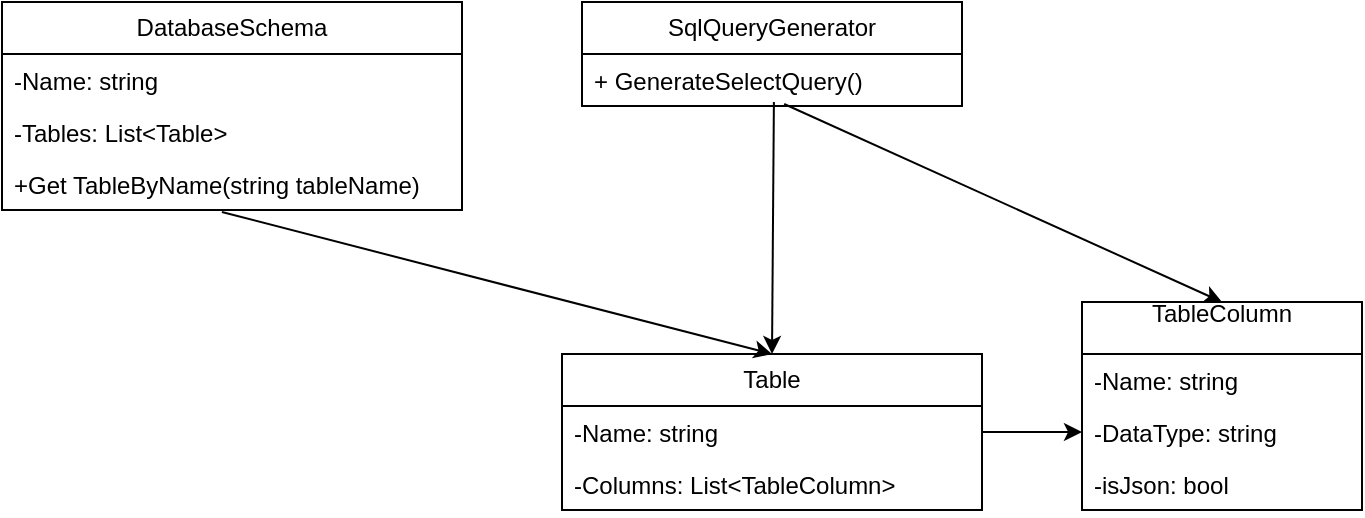 <mxfile version="24.7.6">
  <diagram id="C5RBs43oDa-KdzZeNtuy" name="Page-1">
    <mxGraphModel dx="1434" dy="738" grid="1" gridSize="10" guides="1" tooltips="1" connect="1" arrows="1" fold="1" page="1" pageScale="1" pageWidth="827" pageHeight="1169" math="0" shadow="0">
      <root>
        <mxCell id="WIyWlLk6GJQsqaUBKTNV-0" />
        <mxCell id="WIyWlLk6GJQsqaUBKTNV-1" parent="WIyWlLk6GJQsqaUBKTNV-0" />
        <mxCell id="brCdpBOWCsOm_HfL1YsA-4" value="SqlQueryGenerator" style="swimlane;fontStyle=0;childLayout=stackLayout;horizontal=1;startSize=26;fillColor=none;horizontalStack=0;resizeParent=1;resizeParentMax=0;resizeLast=0;collapsible=1;marginBottom=0;whiteSpace=wrap;html=1;" vertex="1" parent="WIyWlLk6GJQsqaUBKTNV-1">
          <mxGeometry x="330" y="160" width="190" height="52" as="geometry" />
        </mxCell>
        <mxCell id="brCdpBOWCsOm_HfL1YsA-7" value="+ GenerateSelectQuery()" style="text;strokeColor=none;fillColor=none;align=left;verticalAlign=top;spacingLeft=4;spacingRight=4;overflow=hidden;rotatable=0;points=[[0,0.5],[1,0.5]];portConstraint=eastwest;whiteSpace=wrap;html=1;" vertex="1" parent="brCdpBOWCsOm_HfL1YsA-4">
          <mxGeometry y="26" width="190" height="26" as="geometry" />
        </mxCell>
        <mxCell id="brCdpBOWCsOm_HfL1YsA-8" value="TableColumn&lt;div&gt;&lt;br&gt;&lt;/div&gt;" style="swimlane;fontStyle=0;childLayout=stackLayout;horizontal=1;startSize=26;fillColor=none;horizontalStack=0;resizeParent=1;resizeParentMax=0;resizeLast=0;collapsible=1;marginBottom=0;whiteSpace=wrap;html=1;" vertex="1" parent="WIyWlLk6GJQsqaUBKTNV-1">
          <mxGeometry x="580" y="310" width="140" height="104" as="geometry" />
        </mxCell>
        <mxCell id="brCdpBOWCsOm_HfL1YsA-9" value="-Name: string" style="text;strokeColor=none;fillColor=none;align=left;verticalAlign=top;spacingLeft=4;spacingRight=4;overflow=hidden;rotatable=0;points=[[0,0.5],[1,0.5]];portConstraint=eastwest;whiteSpace=wrap;html=1;" vertex="1" parent="brCdpBOWCsOm_HfL1YsA-8">
          <mxGeometry y="26" width="140" height="26" as="geometry" />
        </mxCell>
        <mxCell id="brCdpBOWCsOm_HfL1YsA-10" value="-DataType: string" style="text;strokeColor=none;fillColor=none;align=left;verticalAlign=top;spacingLeft=4;spacingRight=4;overflow=hidden;rotatable=0;points=[[0,0.5],[1,0.5]];portConstraint=eastwest;whiteSpace=wrap;html=1;" vertex="1" parent="brCdpBOWCsOm_HfL1YsA-8">
          <mxGeometry y="52" width="140" height="26" as="geometry" />
        </mxCell>
        <mxCell id="brCdpBOWCsOm_HfL1YsA-11" value="-isJson: bool" style="text;strokeColor=none;fillColor=none;align=left;verticalAlign=top;spacingLeft=4;spacingRight=4;overflow=hidden;rotatable=0;points=[[0,0.5],[1,0.5]];portConstraint=eastwest;whiteSpace=wrap;html=1;" vertex="1" parent="brCdpBOWCsOm_HfL1YsA-8">
          <mxGeometry y="78" width="140" height="26" as="geometry" />
        </mxCell>
        <mxCell id="brCdpBOWCsOm_HfL1YsA-12" value="" style="endArrow=classic;html=1;rounded=0;exitX=0.532;exitY=0.962;exitDx=0;exitDy=0;exitPerimeter=0;entryX=0.5;entryY=0;entryDx=0;entryDy=0;" edge="1" parent="WIyWlLk6GJQsqaUBKTNV-1" source="brCdpBOWCsOm_HfL1YsA-7" target="brCdpBOWCsOm_HfL1YsA-8">
          <mxGeometry width="50" height="50" relative="1" as="geometry">
            <mxPoint x="390" y="410" as="sourcePoint" />
            <mxPoint x="330" y="290" as="targetPoint" />
          </mxGeometry>
        </mxCell>
        <mxCell id="brCdpBOWCsOm_HfL1YsA-13" value="Table" style="swimlane;fontStyle=0;childLayout=stackLayout;horizontal=1;startSize=26;fillColor=none;horizontalStack=0;resizeParent=1;resizeParentMax=0;resizeLast=0;collapsible=1;marginBottom=0;whiteSpace=wrap;html=1;" vertex="1" parent="WIyWlLk6GJQsqaUBKTNV-1">
          <mxGeometry x="320" y="336" width="210" height="78" as="geometry" />
        </mxCell>
        <mxCell id="brCdpBOWCsOm_HfL1YsA-14" value="-Name: string" style="text;strokeColor=none;fillColor=none;align=left;verticalAlign=top;spacingLeft=4;spacingRight=4;overflow=hidden;rotatable=0;points=[[0,0.5],[1,0.5]];portConstraint=eastwest;whiteSpace=wrap;html=1;" vertex="1" parent="brCdpBOWCsOm_HfL1YsA-13">
          <mxGeometry y="26" width="210" height="26" as="geometry" />
        </mxCell>
        <mxCell id="brCdpBOWCsOm_HfL1YsA-15" value="-Columns: List&amp;lt;TableColumn&amp;gt;" style="text;strokeColor=none;fillColor=none;align=left;verticalAlign=top;spacingLeft=4;spacingRight=4;overflow=hidden;rotatable=0;points=[[0,0.5],[1,0.5]];portConstraint=eastwest;whiteSpace=wrap;html=1;" vertex="1" parent="brCdpBOWCsOm_HfL1YsA-13">
          <mxGeometry y="52" width="210" height="26" as="geometry" />
        </mxCell>
        <mxCell id="brCdpBOWCsOm_HfL1YsA-17" value="" style="endArrow=classic;html=1;rounded=0;entryX=0;entryY=0.5;entryDx=0;entryDy=0;exitX=1;exitY=0.5;exitDx=0;exitDy=0;" edge="1" parent="WIyWlLk6GJQsqaUBKTNV-1" source="brCdpBOWCsOm_HfL1YsA-14" target="brCdpBOWCsOm_HfL1YsA-10">
          <mxGeometry width="50" height="50" relative="1" as="geometry">
            <mxPoint x="390" y="410" as="sourcePoint" />
            <mxPoint x="440" y="360" as="targetPoint" />
          </mxGeometry>
        </mxCell>
        <mxCell id="brCdpBOWCsOm_HfL1YsA-18" value="" style="endArrow=classic;html=1;rounded=0;entryX=0.5;entryY=0;entryDx=0;entryDy=0;exitX=0.505;exitY=0.923;exitDx=0;exitDy=0;exitPerimeter=0;" edge="1" parent="WIyWlLk6GJQsqaUBKTNV-1" source="brCdpBOWCsOm_HfL1YsA-7" target="brCdpBOWCsOm_HfL1YsA-13">
          <mxGeometry width="50" height="50" relative="1" as="geometry">
            <mxPoint x="432" y="220" as="sourcePoint" />
            <mxPoint x="440" y="360" as="targetPoint" />
          </mxGeometry>
        </mxCell>
        <mxCell id="brCdpBOWCsOm_HfL1YsA-19" value="DatabaseSchema" style="swimlane;fontStyle=0;childLayout=stackLayout;horizontal=1;startSize=26;fillColor=none;horizontalStack=0;resizeParent=1;resizeParentMax=0;resizeLast=0;collapsible=1;marginBottom=0;whiteSpace=wrap;html=1;" vertex="1" parent="WIyWlLk6GJQsqaUBKTNV-1">
          <mxGeometry x="40" y="160" width="230" height="104" as="geometry" />
        </mxCell>
        <mxCell id="brCdpBOWCsOm_HfL1YsA-20" value="-Name: string" style="text;strokeColor=none;fillColor=none;align=left;verticalAlign=top;spacingLeft=4;spacingRight=4;overflow=hidden;rotatable=0;points=[[0,0.5],[1,0.5]];portConstraint=eastwest;whiteSpace=wrap;html=1;" vertex="1" parent="brCdpBOWCsOm_HfL1YsA-19">
          <mxGeometry y="26" width="230" height="26" as="geometry" />
        </mxCell>
        <mxCell id="brCdpBOWCsOm_HfL1YsA-21" value="-Tables: List&amp;lt;Table&amp;gt;" style="text;strokeColor=none;fillColor=none;align=left;verticalAlign=top;spacingLeft=4;spacingRight=4;overflow=hidden;rotatable=0;points=[[0,0.5],[1,0.5]];portConstraint=eastwest;whiteSpace=wrap;html=1;" vertex="1" parent="brCdpBOWCsOm_HfL1YsA-19">
          <mxGeometry y="52" width="230" height="26" as="geometry" />
        </mxCell>
        <mxCell id="brCdpBOWCsOm_HfL1YsA-22" value="+Get TableByName(string tableName)" style="text;strokeColor=none;fillColor=none;align=left;verticalAlign=top;spacingLeft=4;spacingRight=4;overflow=hidden;rotatable=0;points=[[0,0.5],[1,0.5]];portConstraint=eastwest;whiteSpace=wrap;html=1;" vertex="1" parent="brCdpBOWCsOm_HfL1YsA-19">
          <mxGeometry y="78" width="230" height="26" as="geometry" />
        </mxCell>
        <mxCell id="brCdpBOWCsOm_HfL1YsA-23" value="" style="endArrow=classic;html=1;rounded=0;entryX=0.5;entryY=0;entryDx=0;entryDy=0;exitX=0.478;exitY=1.038;exitDx=0;exitDy=0;exitPerimeter=0;" edge="1" parent="WIyWlLk6GJQsqaUBKTNV-1" source="brCdpBOWCsOm_HfL1YsA-22" target="brCdpBOWCsOm_HfL1YsA-13">
          <mxGeometry width="50" height="50" relative="1" as="geometry">
            <mxPoint x="390" y="410" as="sourcePoint" />
            <mxPoint x="440" y="360" as="targetPoint" />
          </mxGeometry>
        </mxCell>
      </root>
    </mxGraphModel>
  </diagram>
</mxfile>
